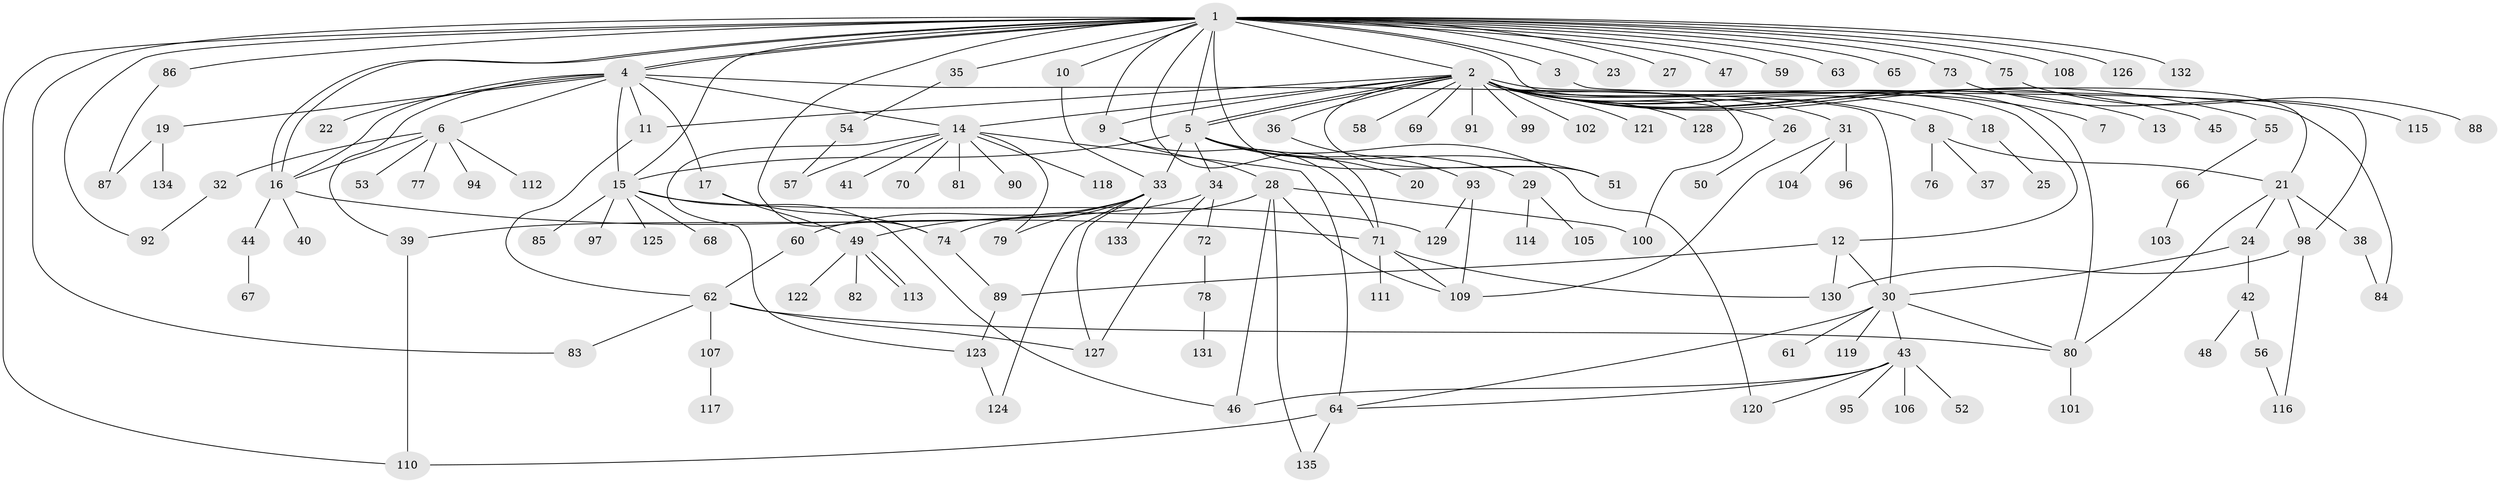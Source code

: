 // Generated by graph-tools (version 1.1) at 2025/01/03/09/25 03:01:43]
// undirected, 135 vertices, 190 edges
graph export_dot {
graph [start="1"]
  node [color=gray90,style=filled];
  1;
  2;
  3;
  4;
  5;
  6;
  7;
  8;
  9;
  10;
  11;
  12;
  13;
  14;
  15;
  16;
  17;
  18;
  19;
  20;
  21;
  22;
  23;
  24;
  25;
  26;
  27;
  28;
  29;
  30;
  31;
  32;
  33;
  34;
  35;
  36;
  37;
  38;
  39;
  40;
  41;
  42;
  43;
  44;
  45;
  46;
  47;
  48;
  49;
  50;
  51;
  52;
  53;
  54;
  55;
  56;
  57;
  58;
  59;
  60;
  61;
  62;
  63;
  64;
  65;
  66;
  67;
  68;
  69;
  70;
  71;
  72;
  73;
  74;
  75;
  76;
  77;
  78;
  79;
  80;
  81;
  82;
  83;
  84;
  85;
  86;
  87;
  88;
  89;
  90;
  91;
  92;
  93;
  94;
  95;
  96;
  97;
  98;
  99;
  100;
  101;
  102;
  103;
  104;
  105;
  106;
  107;
  108;
  109;
  110;
  111;
  112;
  113;
  114;
  115;
  116;
  117;
  118;
  119;
  120;
  121;
  122;
  123;
  124;
  125;
  126;
  127;
  128;
  129;
  130;
  131;
  132;
  133;
  134;
  135;
  1 -- 2;
  1 -- 3;
  1 -- 4;
  1 -- 4;
  1 -- 5;
  1 -- 9;
  1 -- 10;
  1 -- 15;
  1 -- 16;
  1 -- 16;
  1 -- 21;
  1 -- 23;
  1 -- 27;
  1 -- 35;
  1 -- 47;
  1 -- 51;
  1 -- 59;
  1 -- 63;
  1 -- 65;
  1 -- 71;
  1 -- 73;
  1 -- 74;
  1 -- 75;
  1 -- 83;
  1 -- 86;
  1 -- 92;
  1 -- 108;
  1 -- 110;
  1 -- 126;
  1 -- 132;
  2 -- 5;
  2 -- 5;
  2 -- 7;
  2 -- 8;
  2 -- 9;
  2 -- 11;
  2 -- 12;
  2 -- 13;
  2 -- 14;
  2 -- 18;
  2 -- 26;
  2 -- 31;
  2 -- 36;
  2 -- 45;
  2 -- 51;
  2 -- 55;
  2 -- 58;
  2 -- 69;
  2 -- 80;
  2 -- 84;
  2 -- 91;
  2 -- 99;
  2 -- 100;
  2 -- 102;
  2 -- 121;
  2 -- 128;
  3 -- 98;
  4 -- 6;
  4 -- 11;
  4 -- 14;
  4 -- 15;
  4 -- 16;
  4 -- 17;
  4 -- 19;
  4 -- 22;
  4 -- 30;
  4 -- 39;
  5 -- 15;
  5 -- 20;
  5 -- 29;
  5 -- 33;
  5 -- 34;
  5 -- 51;
  5 -- 120;
  6 -- 16;
  6 -- 32;
  6 -- 53;
  6 -- 77;
  6 -- 94;
  6 -- 112;
  8 -- 21;
  8 -- 37;
  8 -- 76;
  9 -- 28;
  9 -- 71;
  10 -- 33;
  11 -- 62;
  12 -- 30;
  12 -- 89;
  12 -- 130;
  14 -- 41;
  14 -- 57;
  14 -- 64;
  14 -- 70;
  14 -- 79;
  14 -- 81;
  14 -- 90;
  14 -- 118;
  14 -- 123;
  15 -- 46;
  15 -- 68;
  15 -- 85;
  15 -- 97;
  15 -- 125;
  15 -- 129;
  16 -- 40;
  16 -- 44;
  16 -- 71;
  17 -- 49;
  17 -- 74;
  18 -- 25;
  19 -- 87;
  19 -- 134;
  21 -- 24;
  21 -- 38;
  21 -- 80;
  21 -- 98;
  24 -- 30;
  24 -- 42;
  26 -- 50;
  28 -- 46;
  28 -- 74;
  28 -- 100;
  28 -- 109;
  28 -- 135;
  29 -- 105;
  29 -- 114;
  30 -- 43;
  30 -- 61;
  30 -- 64;
  30 -- 80;
  30 -- 119;
  31 -- 96;
  31 -- 104;
  31 -- 109;
  32 -- 92;
  33 -- 49;
  33 -- 60;
  33 -- 79;
  33 -- 124;
  33 -- 127;
  33 -- 133;
  34 -- 39;
  34 -- 72;
  34 -- 127;
  35 -- 54;
  36 -- 93;
  38 -- 84;
  39 -- 110;
  42 -- 48;
  42 -- 56;
  43 -- 46;
  43 -- 52;
  43 -- 64;
  43 -- 95;
  43 -- 106;
  43 -- 120;
  44 -- 67;
  49 -- 82;
  49 -- 113;
  49 -- 113;
  49 -- 122;
  54 -- 57;
  55 -- 66;
  56 -- 116;
  60 -- 62;
  62 -- 80;
  62 -- 83;
  62 -- 107;
  62 -- 127;
  64 -- 110;
  64 -- 135;
  66 -- 103;
  71 -- 109;
  71 -- 111;
  71 -- 130;
  72 -- 78;
  73 -- 115;
  74 -- 89;
  75 -- 88;
  78 -- 131;
  80 -- 101;
  86 -- 87;
  89 -- 123;
  93 -- 109;
  93 -- 129;
  98 -- 116;
  98 -- 130;
  107 -- 117;
  123 -- 124;
}
